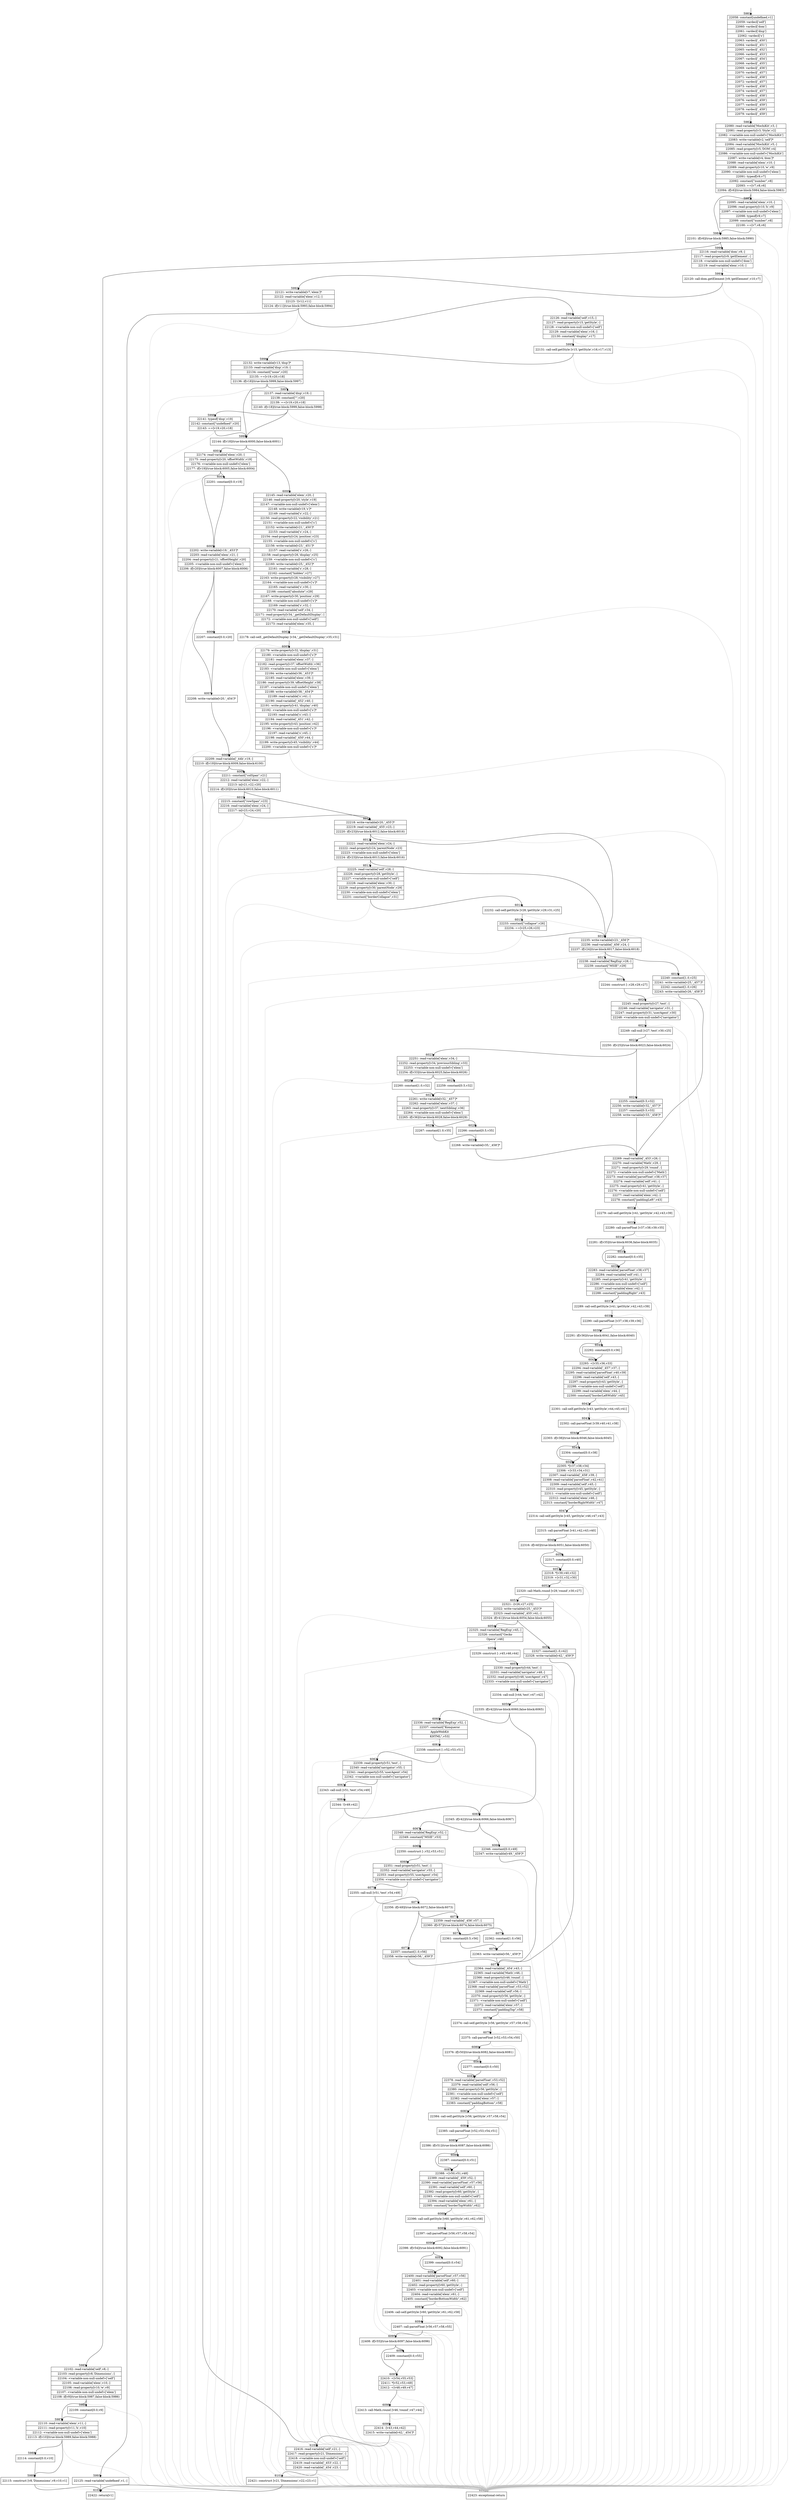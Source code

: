 digraph {
rankdir="TD"
BB_entry406[shape=none,label=""];
BB_entry406 -> BB5981 [tailport=s, headport=n, headlabel="    5981"]
BB5981 [shape=record label="{22058: constant[undefined,v1]|22059: vardecl['self']|22060: vardecl['dom']|22061: vardecl['disp']|22062: vardecl['s']|22063: vardecl['_450']|22064: vardecl['_451']|22065: vardecl['_452']|22066: vardecl['_453']|22067: vardecl['_454']|22068: vardecl['_455']|22069: vardecl['_456']|22070: vardecl['_457']|22071: vardecl['_458']|22072: vardecl['_457']|22073: vardecl['_458']|22074: vardecl['_457']|22075: vardecl['_458']|22076: vardecl['_459']|22077: vardecl['_459']|22078: vardecl['_459']|22079: vardecl['_459']}" ] 
BB5981 -> BB5982 [tailport=s, headport=n, headlabel="      5982"]
BB5982 [shape=record label="{22080: read-variable['MochiKit',v3,-]|22081: read-property[v3,'Style',v2]|22082: \<variable-non-null-undef\>['MochiKit']|22083: write-variable[v2,'self']*|22084: read-variable['MochiKit',v5,-]|22085: read-property[v5,'DOM',v4]|22086: \<variable-non-null-undef\>['MochiKit']|22087: write-variable[v4,'dom']*|22088: read-variable['elem',v10,-]|22089: read-property[v10,'w',v9]|22090: \<variable-non-null-undef\>['elem']|22091: typeof[v9,v7]|22092: constant[\"number\",v8]|22093: ==[v7,v8,v6]|22094: if[v6](true-block:5984,false-block:5983)}" ] 
BB5982 -> BB5984 [tailport=s, headport=n, headlabel="      5984"]
BB5982 -> BB5983 [tailport=s, headport=n, headlabel="      5983"]
BB5982 -> BB6103 [tailport=s, headport=n, color=gray, headlabel="      6103"]
BB5983 [shape=record label="{22095: read-variable['elem',v10,-]|22096: read-property[v10,'h',v9]|22097: \<variable-non-null-undef\>['elem']|22098: typeof[v9,v7]|22099: constant[\"number\",v8]|22100: ==[v7,v8,v6]}" ] 
BB5983 -> BB5984 [tailport=s, headport=n]
BB5983 -> BB6103 [tailport=s, headport=n, color=gray]
BB5984 [shape=record label="{22101: if[v6](true-block:5985,false-block:5990)}" ] 
BB5984 -> BB5985 [tailport=s, headport=n, headlabel="      5985"]
BB5984 -> BB5990 [tailport=s, headport=n, headlabel="      5990"]
BB5985 [shape=record label="{22102: read-variable['self',v8,-]|22103: read-property[v8,'Dimensions',-]|22104: \<variable-non-null-undef\>['self']|22105: read-variable['elem',v10,-]|22106: read-property[v10,'w',v9]|22107: \<variable-non-null-undef\>['elem']|22108: if[v9](true-block:5987,false-block:5986)}" ] 
BB5985 -> BB5987 [tailport=s, headport=n, headlabel="      5987"]
BB5985 -> BB5986 [tailport=s, headport=n, headlabel="      5986"]
BB5985 -> BB6103 [tailport=s, headport=n, color=gray]
BB5986 [shape=record label="{22109: constant[0.0,v9]}" ] 
BB5986 -> BB5987 [tailport=s, headport=n]
BB5987 [shape=record label="{22110: read-variable['elem',v11,-]|22111: read-property[v11,'h',v10]|22112: \<variable-non-null-undef\>['elem']|22113: if[v10](true-block:5989,false-block:5988)}" ] 
BB5987 -> BB5989 [tailport=s, headport=n, headlabel="      5989"]
BB5987 -> BB5988 [tailport=s, headport=n, headlabel="      5988"]
BB5987 -> BB6103 [tailport=s, headport=n, color=gray]
BB5988 [shape=record label="{22114: constant[0.0,v10]}" ] 
BB5988 -> BB5989 [tailport=s, headport=n]
BB5989 [shape=record label="{22115: construct [v8,'Dimensions',v9,v10,v1]}" ] 
BB5989 -> BB6102 [tailport=s, headport=n, headlabel="      6102"]
BB5989 -> BB6103 [tailport=s, headport=n, color=gray]
BB5990 [shape=record label="{22116: read-variable['dom',v9,-]|22117: read-property[v9,'getElement',-]|22118: \<variable-non-null-undef\>['dom']|22119: read-variable['elem',v10,-]}" ] 
BB5990 -> BB5991 [tailport=s, headport=n, headlabel="      5991"]
BB5990 -> BB6103 [tailport=s, headport=n, color=gray]
BB5991 [shape=record label="{22120: call-dom.getElement [v9,'getElement',v10,v7]}" ] 
BB5991 -> BB5992 [tailport=s, headport=n, headlabel="      5992"]
BB5991 -> BB6103 [tailport=s, headport=n, color=gray]
BB5992 [shape=record label="{22121: write-variable[v7,'elem']*|22122: read-variable['elem',v12,-]|22123: ![v12,v11]|22124: if[v11](true-block:5993,false-block:5994)}" ] 
BB5992 -> BB5993 [tailport=s, headport=n, headlabel="      5993"]
BB5992 -> BB5994 [tailport=s, headport=n, headlabel="      5994"]
BB5992 -> BB6103 [tailport=s, headport=n, color=gray]
BB5993 [shape=record label="{22125: read-variable['undefined',v1,-]}" ] 
BB5993 -> BB6102 [tailport=s, headport=n]
BB5993 -> BB6103 [tailport=s, headport=n, color=gray]
BB5994 [shape=record label="{22126: read-variable['self',v15,-]|22127: read-property[v15,'getStyle',-]|22128: \<variable-non-null-undef\>['self']|22129: read-variable['elem',v16,-]|22130: constant[\"display\",v17]}" ] 
BB5994 -> BB5995 [tailport=s, headport=n, headlabel="      5995"]
BB5994 -> BB6103 [tailport=s, headport=n, color=gray]
BB5995 [shape=record label="{22131: call-self.getStyle [v15,'getStyle',v16,v17,v13]}" ] 
BB5995 -> BB5996 [tailport=s, headport=n, headlabel="      5996"]
BB5995 -> BB6103 [tailport=s, headport=n, color=gray]
BB5996 [shape=record label="{22132: write-variable[v13,'disp']*|22133: read-variable['disp',v19,-]|22134: constant[\"none\",v20]|22135: ==[v19,v20,v18]|22136: if[v18](true-block:5999,false-block:5997)}" ] 
BB5996 -> BB5999 [tailport=s, headport=n, headlabel="      5999"]
BB5996 -> BB5997 [tailport=s, headport=n, headlabel="      5997"]
BB5996 -> BB6103 [tailport=s, headport=n, color=gray]
BB5997 [shape=record label="{22137: read-variable['disp',v19,-]|22138: constant[\"\",v20]|22139: ==[v19,v20,v18]|22140: if[v18](true-block:5999,false-block:5998)}" ] 
BB5997 -> BB5999 [tailport=s, headport=n]
BB5997 -> BB5998 [tailport=s, headport=n, headlabel="      5998"]
BB5997 -> BB6103 [tailport=s, headport=n, color=gray]
BB5998 [shape=record label="{22141: typeof['disp',v19]|22142: constant[\"undefined\",v20]|22143: ==[v19,v20,v18]}" ] 
BB5998 -> BB5999 [tailport=s, headport=n]
BB5998 -> BB6103 [tailport=s, headport=n, color=gray]
BB5999 [shape=record label="{22144: if[v18](true-block:6000,false-block:6001)}" ] 
BB5999 -> BB6000 [tailport=s, headport=n, headlabel="      6000"]
BB5999 -> BB6001 [tailport=s, headport=n, headlabel="      6001"]
BB6000 [shape=record label="{22145: read-variable['elem',v20,-]|22146: read-property[v20,'style',v19]|22147: \<variable-non-null-undef\>['elem']|22148: write-variable[v19,'s']*|22149: read-variable['s',v22,-]|22150: read-property[v22,'visibility',v21]|22151: \<variable-non-null-undef\>['s']|22152: write-variable[v21,'_450']*|22153: read-variable['s',v24,-]|22154: read-property[v24,'position',v23]|22155: \<variable-non-null-undef\>['s']|22156: write-variable[v23,'_451']*|22157: read-variable['s',v26,-]|22158: read-property[v26,'display',v25]|22159: \<variable-non-null-undef\>['s']|22160: write-variable[v25,'_452']*|22161: read-variable['s',v28,-]|22162: constant[\"hidden\",v27]|22163: write-property[v28,'visibility',v27]|22164: \<variable-non-null-undef\>['s']*|22165: read-variable['s',v30,-]|22166: constant[\"absolute\",v29]|22167: write-property[v30,'position',v29]|22168: \<variable-non-null-undef\>['s']*|22169: read-variable['s',v32,-]|22170: read-variable['self',v34,-]|22171: read-property[v34,'_getDefaultDisplay',-]|22172: \<variable-non-null-undef\>['self']|22173: read-variable['elem',v35,-]}" ] 
BB6000 -> BB6002 [tailport=s, headport=n, headlabel="      6002"]
BB6000 -> BB6103 [tailport=s, headport=n, color=gray]
BB6001 [shape=record label="{22174: read-variable['elem',v20,-]|22175: read-property[v20,'offsetWidth',v19]|22176: \<variable-non-null-undef\>['elem']|22177: if[v19](true-block:6005,false-block:6004)}" ] 
BB6001 -> BB6005 [tailport=s, headport=n, headlabel="      6005"]
BB6001 -> BB6004 [tailport=s, headport=n, headlabel="      6004"]
BB6001 -> BB6103 [tailport=s, headport=n, color=gray]
BB6002 [shape=record label="{22178: call-self._getDefaultDisplay [v34,'_getDefaultDisplay',v35,v31]}" ] 
BB6002 -> BB6003 [tailport=s, headport=n, headlabel="      6003"]
BB6002 -> BB6103 [tailport=s, headport=n, color=gray]
BB6003 [shape=record label="{22179: write-property[v32,'display',v31]|22180: \<variable-non-null-undef\>['s']*|22181: read-variable['elem',v37,-]|22182: read-property[v37,'offsetWidth',v36]|22183: \<variable-non-null-undef\>['elem']|22184: write-variable[v36,'_453']*|22185: read-variable['elem',v39,-]|22186: read-property[v39,'offsetHeight',v38]|22187: \<variable-non-null-undef\>['elem']|22188: write-variable[v38,'_454']*|22189: read-variable['s',v41,-]|22190: read-variable['_452',v40,-]|22191: write-property[v41,'display',v40]|22192: \<variable-non-null-undef\>['s']*|22193: read-variable['s',v43,-]|22194: read-variable['_451',v42,-]|22195: write-property[v43,'position',v42]|22196: \<variable-non-null-undef\>['s']*|22197: read-variable['s',v45,-]|22198: read-variable['_450',v44,-]|22199: write-property[v45,'visibility',v44]|22200: \<variable-non-null-undef\>['s']*}" ] 
BB6003 -> BB6008 [tailport=s, headport=n, headlabel="      6008"]
BB6003 -> BB6103 [tailport=s, headport=n, color=gray]
BB6004 [shape=record label="{22201: constant[0.0,v19]}" ] 
BB6004 -> BB6005 [tailport=s, headport=n]
BB6005 [shape=record label="{22202: write-variable[v19,'_453']*|22203: read-variable['elem',v21,-]|22204: read-property[v21,'offsetHeight',v20]|22205: \<variable-non-null-undef\>['elem']|22206: if[v20](true-block:6007,false-block:6006)}" ] 
BB6005 -> BB6007 [tailport=s, headport=n, headlabel="      6007"]
BB6005 -> BB6006 [tailport=s, headport=n, headlabel="      6006"]
BB6005 -> BB6103 [tailport=s, headport=n, color=gray]
BB6006 [shape=record label="{22207: constant[0.0,v20]}" ] 
BB6006 -> BB6007 [tailport=s, headport=n]
BB6007 [shape=record label="{22208: write-variable[v20,'_454']*}" ] 
BB6007 -> BB6008 [tailport=s, headport=n]
BB6008 [shape=record label="{22209: read-variable['_44b',v19,-]|22210: if[v19](true-block:6009,false-block:6100)}" ] 
BB6008 -> BB6009 [tailport=s, headport=n, headlabel="      6009"]
BB6008 -> BB6100 [tailport=s, headport=n, headlabel="      6100"]
BB6008 -> BB6103 [tailport=s, headport=n, color=gray]
BB6009 [shape=record label="{22211: constant[\"colSpan\",v21]|22212: read-variable['elem',v22,-]|22213: in[v21,v22,v20]|22214: if[v20](true-block:6010,false-block:6011)}" ] 
BB6009 -> BB6011 [tailport=s, headport=n, headlabel="      6011"]
BB6009 -> BB6010 [tailport=s, headport=n, headlabel="      6010"]
BB6009 -> BB6103 [tailport=s, headport=n, color=gray]
BB6010 [shape=record label="{22215: constant[\"rowSpan\",v23]|22216: read-variable['elem',v24,-]|22217: in[v23,v24,v20]}" ] 
BB6010 -> BB6011 [tailport=s, headport=n]
BB6010 -> BB6103 [tailport=s, headport=n, color=gray]
BB6011 [shape=record label="{22218: write-variable[v20,'_455']*|22219: read-variable['_455',v23,-]|22220: if[v23](true-block:6012,false-block:6016)}" ] 
BB6011 -> BB6016 [tailport=s, headport=n, headlabel="      6016"]
BB6011 -> BB6012 [tailport=s, headport=n, headlabel="      6012"]
BB6011 -> BB6103 [tailport=s, headport=n, color=gray]
BB6012 [shape=record label="{22221: read-variable['elem',v24,-]|22222: read-property[v24,'parentNode',v23]|22223: \<variable-non-null-undef\>['elem']|22224: if[v23](true-block:6013,false-block:6016)}" ] 
BB6012 -> BB6016 [tailport=s, headport=n]
BB6012 -> BB6013 [tailport=s, headport=n, headlabel="      6013"]
BB6012 -> BB6103 [tailport=s, headport=n, color=gray]
BB6013 [shape=record label="{22225: read-variable['self',v28,-]|22226: read-property[v28,'getStyle',-]|22227: \<variable-non-null-undef\>['self']|22228: read-variable['elem',v30,-]|22229: read-property[v30,'parentNode',v29]|22230: \<variable-non-null-undef\>['elem']|22231: constant[\"borderCollapse\",v31]}" ] 
BB6013 -> BB6014 [tailport=s, headport=n, headlabel="      6014"]
BB6013 -> BB6103 [tailport=s, headport=n, color=gray]
BB6014 [shape=record label="{22232: call-self.getStyle [v28,'getStyle',v29,v31,v25]}" ] 
BB6014 -> BB6015 [tailport=s, headport=n, headlabel="      6015"]
BB6014 -> BB6103 [tailport=s, headport=n, color=gray]
BB6015 [shape=record label="{22233: constant[\"collapse\",v26]|22234: ==[v25,v26,v23]}" ] 
BB6015 -> BB6016 [tailport=s, headport=n]
BB6015 -> BB6103 [tailport=s, headport=n, color=gray]
BB6016 [shape=record label="{22235: write-variable[v23,'_456']*|22236: read-variable['_456',v24,-]|22237: if[v24](true-block:6017,false-block:6018)}" ] 
BB6016 -> BB6017 [tailport=s, headport=n, headlabel="      6017"]
BB6016 -> BB6018 [tailport=s, headport=n, headlabel="      6018"]
BB6016 -> BB6103 [tailport=s, headport=n, color=gray]
BB6017 [shape=record label="{22238: read-variable['RegExp',v28,-]|22239: constant[\"MSIE\",v29]}" ] 
BB6017 -> BB6019 [tailport=s, headport=n, headlabel="      6019"]
BB6017 -> BB6103 [tailport=s, headport=n, color=gray]
BB6018 [shape=record label="{22240: constant[1.0,v25]|22241: write-variable[v25,'_457']*|22242: constant[1.0,v26]|22243: write-variable[v26,'_458']*}" ] 
BB6018 -> BB6031 [tailport=s, headport=n, headlabel="      6031"]
BB6019 [shape=record label="{22244: construct [-,v28,v29,v27]}" ] 
BB6019 -> BB6020 [tailport=s, headport=n, headlabel="      6020"]
BB6019 -> BB6103 [tailport=s, headport=n, color=gray]
BB6020 [shape=record label="{22245: read-property[v27,'test',-]|22246: read-variable['navigator',v31,-]|22247: read-property[v31,'userAgent',v30]|22248: \<variable-non-null-undef\>['navigator']}" ] 
BB6020 -> BB6021 [tailport=s, headport=n, headlabel="      6021"]
BB6020 -> BB6103 [tailport=s, headport=n, color=gray]
BB6021 [shape=record label="{22249: call-null [v27,'test',v30,v25]}" ] 
BB6021 -> BB6022 [tailport=s, headport=n, headlabel="      6022"]
BB6021 -> BB6103 [tailport=s, headport=n, color=gray]
BB6022 [shape=record label="{22250: if[v25](true-block:6023,false-block:6024)}" ] 
BB6022 -> BB6023 [tailport=s, headport=n, headlabel="      6023"]
BB6022 -> BB6024 [tailport=s, headport=n, headlabel="      6024"]
BB6023 [shape=record label="{22251: read-variable['elem',v34,-]|22252: read-property[v34,'previousSibling',v33]|22253: \<variable-non-null-undef\>['elem']|22254: if[v33](true-block:6025,false-block:6026)}" ] 
BB6023 -> BB6025 [tailport=s, headport=n, headlabel="      6025"]
BB6023 -> BB6026 [tailport=s, headport=n, headlabel="      6026"]
BB6023 -> BB6103 [tailport=s, headport=n, color=gray]
BB6024 [shape=record label="{22255: constant[0.5,v32]|22256: write-variable[v32,'_457']*|22257: constant[0.5,v33]|22258: write-variable[v33,'_458']*}" ] 
BB6024 -> BB6031 [tailport=s, headport=n]
BB6025 [shape=record label="{22259: constant[0.5,v32]}" ] 
BB6025 -> BB6027 [tailport=s, headport=n, headlabel="      6027"]
BB6026 [shape=record label="{22260: constant[1.0,v32]}" ] 
BB6026 -> BB6027 [tailport=s, headport=n]
BB6027 [shape=record label="{22261: write-variable[v32,'_457']*|22262: read-variable['elem',v37,-]|22263: read-property[v37,'nextSibling',v36]|22264: \<variable-non-null-undef\>['elem']|22265: if[v36](true-block:6028,false-block:6029)}" ] 
BB6027 -> BB6028 [tailport=s, headport=n, headlabel="      6028"]
BB6027 -> BB6029 [tailport=s, headport=n, headlabel="      6029"]
BB6027 -> BB6103 [tailport=s, headport=n, color=gray]
BB6028 [shape=record label="{22266: constant[0.5,v35]}" ] 
BB6028 -> BB6030 [tailport=s, headport=n, headlabel="      6030"]
BB6029 [shape=record label="{22267: constant[1.0,v35]}" ] 
BB6029 -> BB6030 [tailport=s, headport=n]
BB6030 [shape=record label="{22268: write-variable[v35,'_458']*}" ] 
BB6030 -> BB6031 [tailport=s, headport=n]
BB6031 [shape=record label="{22269: read-variable['_453',v26,-]|22270: read-variable['Math',v29,-]|22271: read-property[v29,'round',-]|22272: \<variable-non-null-undef\>['Math']|22273: read-variable['parseFloat',v38,v37]|22274: read-variable['self',v41,-]|22275: read-property[v41,'getStyle',-]|22276: \<variable-non-null-undef\>['self']|22277: read-variable['elem',v42,-]|22278: constant[\"paddingLeft\",v43]}" ] 
BB6031 -> BB6032 [tailport=s, headport=n, headlabel="      6032"]
BB6031 -> BB6103 [tailport=s, headport=n, color=gray]
BB6032 [shape=record label="{22279: call-self.getStyle [v41,'getStyle',v42,v43,v39]}" ] 
BB6032 -> BB6033 [tailport=s, headport=n, headlabel="      6033"]
BB6032 -> BB6103 [tailport=s, headport=n, color=gray]
BB6033 [shape=record label="{22280: call-parseFloat [v37,v38,v39,v35]}" ] 
BB6033 -> BB6034 [tailport=s, headport=n, headlabel="      6034"]
BB6033 -> BB6103 [tailport=s, headport=n, color=gray]
BB6034 [shape=record label="{22281: if[v35](true-block:6036,false-block:6035)}" ] 
BB6034 -> BB6036 [tailport=s, headport=n, headlabel="      6036"]
BB6034 -> BB6035 [tailport=s, headport=n, headlabel="      6035"]
BB6035 [shape=record label="{22282: constant[0.0,v35]}" ] 
BB6035 -> BB6036 [tailport=s, headport=n]
BB6036 [shape=record label="{22283: read-variable['parseFloat',v38,v37]|22284: read-variable['self',v41,-]|22285: read-property[v41,'getStyle',-]|22286: \<variable-non-null-undef\>['self']|22287: read-variable['elem',v42,-]|22288: constant[\"paddingRight\",v43]}" ] 
BB6036 -> BB6037 [tailport=s, headport=n, headlabel="      6037"]
BB6036 -> BB6103 [tailport=s, headport=n, color=gray]
BB6037 [shape=record label="{22289: call-self.getStyle [v41,'getStyle',v42,v43,v39]}" ] 
BB6037 -> BB6038 [tailport=s, headport=n, headlabel="      6038"]
BB6037 -> BB6103 [tailport=s, headport=n, color=gray]
BB6038 [shape=record label="{22290: call-parseFloat [v37,v38,v39,v36]}" ] 
BB6038 -> BB6039 [tailport=s, headport=n, headlabel="      6039"]
BB6038 -> BB6103 [tailport=s, headport=n, color=gray]
BB6039 [shape=record label="{22291: if[v36](true-block:6041,false-block:6040)}" ] 
BB6039 -> BB6041 [tailport=s, headport=n, headlabel="      6041"]
BB6039 -> BB6040 [tailport=s, headport=n, headlabel="      6040"]
BB6040 [shape=record label="{22292: constant[0.0,v36]}" ] 
BB6040 -> BB6041 [tailport=s, headport=n]
BB6041 [shape=record label="{22293: +[v35,v36,v33]|22294: read-variable['_457',v37,-]|22295: read-variable['parseFloat',v40,v39]|22296: read-variable['self',v43,-]|22297: read-property[v43,'getStyle',-]|22298: \<variable-non-null-undef\>['self']|22299: read-variable['elem',v44,-]|22300: constant[\"borderLeftWidth\",v45]}" ] 
BB6041 -> BB6042 [tailport=s, headport=n, headlabel="      6042"]
BB6041 -> BB6103 [tailport=s, headport=n, color=gray]
BB6042 [shape=record label="{22301: call-self.getStyle [v43,'getStyle',v44,v45,v41]}" ] 
BB6042 -> BB6043 [tailport=s, headport=n, headlabel="      6043"]
BB6042 -> BB6103 [tailport=s, headport=n, color=gray]
BB6043 [shape=record label="{22302: call-parseFloat [v39,v40,v41,v38]}" ] 
BB6043 -> BB6044 [tailport=s, headport=n, headlabel="      6044"]
BB6043 -> BB6103 [tailport=s, headport=n, color=gray]
BB6044 [shape=record label="{22303: if[v38](true-block:6046,false-block:6045)}" ] 
BB6044 -> BB6046 [tailport=s, headport=n, headlabel="      6046"]
BB6044 -> BB6045 [tailport=s, headport=n, headlabel="      6045"]
BB6045 [shape=record label="{22304: constant[0.0,v38]}" ] 
BB6045 -> BB6046 [tailport=s, headport=n]
BB6046 [shape=record label="{22305: *[v37,v38,v34]|22306: +[v33,v34,v31]|22307: read-variable['_458',v39,-]|22308: read-variable['parseFloat',v42,v41]|22309: read-variable['self',v45,-]|22310: read-property[v45,'getStyle',-]|22311: \<variable-non-null-undef\>['self']|22312: read-variable['elem',v46,-]|22313: constant[\"borderRightWidth\",v47]}" ] 
BB6046 -> BB6047 [tailport=s, headport=n, headlabel="      6047"]
BB6046 -> BB6103 [tailport=s, headport=n, color=gray]
BB6047 [shape=record label="{22314: call-self.getStyle [v45,'getStyle',v46,v47,v43]}" ] 
BB6047 -> BB6048 [tailport=s, headport=n, headlabel="      6048"]
BB6047 -> BB6103 [tailport=s, headport=n, color=gray]
BB6048 [shape=record label="{22315: call-parseFloat [v41,v42,v43,v40]}" ] 
BB6048 -> BB6049 [tailport=s, headport=n, headlabel="      6049"]
BB6048 -> BB6103 [tailport=s, headport=n, color=gray]
BB6049 [shape=record label="{22316: if[v40](true-block:6051,false-block:6050)}" ] 
BB6049 -> BB6051 [tailport=s, headport=n, headlabel="      6051"]
BB6049 -> BB6050 [tailport=s, headport=n, headlabel="      6050"]
BB6050 [shape=record label="{22317: constant[0.0,v40]}" ] 
BB6050 -> BB6051 [tailport=s, headport=n]
BB6051 [shape=record label="{22318: *[v39,v40,v32]|22319: +[v31,v32,v30]}" ] 
BB6051 -> BB6052 [tailport=s, headport=n, headlabel="      6052"]
BB6051 -> BB6103 [tailport=s, headport=n, color=gray]
BB6052 [shape=record label="{22320: call-Math.round [v29,'round',v30,v27]}" ] 
BB6052 -> BB6053 [tailport=s, headport=n, headlabel="      6053"]
BB6052 -> BB6103 [tailport=s, headport=n, color=gray]
BB6053 [shape=record label="{22321: -[v26,v27,v25]|22322: write-variable[v25,'_453']*|22323: read-variable['_455',v41,-]|22324: if[v41](true-block:6054,false-block:6055)}" ] 
BB6053 -> BB6054 [tailport=s, headport=n, headlabel="      6054"]
BB6053 -> BB6055 [tailport=s, headport=n, headlabel="      6055"]
BB6053 -> BB6103 [tailport=s, headport=n, color=gray]
BB6054 [shape=record label="{22325: read-variable['RegExp',v45,-]|22326: constant[\"Gecko|Opera\",v46]}" ] 
BB6054 -> BB6056 [tailport=s, headport=n, headlabel="      6056"]
BB6054 -> BB6103 [tailport=s, headport=n, color=gray]
BB6055 [shape=record label="{22327: constant[1.0,v42]|22328: write-variable[v42,'_459']*}" ] 
BB6055 -> BB6077 [tailport=s, headport=n, headlabel="      6077"]
BB6056 [shape=record label="{22329: construct [-,v45,v46,v44]}" ] 
BB6056 -> BB6057 [tailport=s, headport=n, headlabel="      6057"]
BB6056 -> BB6103 [tailport=s, headport=n, color=gray]
BB6057 [shape=record label="{22330: read-property[v44,'test',-]|22331: read-variable['navigator',v48,-]|22332: read-property[v48,'userAgent',v47]|22333: \<variable-non-null-undef\>['navigator']}" ] 
BB6057 -> BB6058 [tailport=s, headport=n, headlabel="      6058"]
BB6057 -> BB6103 [tailport=s, headport=n, color=gray]
BB6058 [shape=record label="{22334: call-null [v44,'test',v47,v42]}" ] 
BB6058 -> BB6059 [tailport=s, headport=n, headlabel="      6059"]
BB6058 -> BB6103 [tailport=s, headport=n, color=gray]
BB6059 [shape=record label="{22335: if[v42](true-block:6060,false-block:6065)}" ] 
BB6059 -> BB6065 [tailport=s, headport=n, headlabel="      6065"]
BB6059 -> BB6060 [tailport=s, headport=n, headlabel="      6060"]
BB6060 [shape=record label="{22336: read-variable['RegExp',v52,-]|22337: constant[\"Konqueror|AppleWebKit|KHTML\",v53]}" ] 
BB6060 -> BB6061 [tailport=s, headport=n, headlabel="      6061"]
BB6060 -> BB6103 [tailport=s, headport=n, color=gray]
BB6061 [shape=record label="{22338: construct [-,v52,v53,v51]}" ] 
BB6061 -> BB6062 [tailport=s, headport=n, headlabel="      6062"]
BB6061 -> BB6103 [tailport=s, headport=n, color=gray]
BB6062 [shape=record label="{22339: read-property[v51,'test',-]|22340: read-variable['navigator',v55,-]|22341: read-property[v55,'userAgent',v54]|22342: \<variable-non-null-undef\>['navigator']}" ] 
BB6062 -> BB6063 [tailport=s, headport=n, headlabel="      6063"]
BB6062 -> BB6103 [tailport=s, headport=n, color=gray]
BB6063 [shape=record label="{22343: call-null [v51,'test',v54,v49]}" ] 
BB6063 -> BB6064 [tailport=s, headport=n, headlabel="      6064"]
BB6063 -> BB6103 [tailport=s, headport=n, color=gray]
BB6064 [shape=record label="{22344: ![v49,v42]}" ] 
BB6064 -> BB6065 [tailport=s, headport=n]
BB6064 -> BB6103 [tailport=s, headport=n, color=gray]
BB6065 [shape=record label="{22345: if[v42](true-block:6066,false-block:6067)}" ] 
BB6065 -> BB6066 [tailport=s, headport=n, headlabel="      6066"]
BB6065 -> BB6067 [tailport=s, headport=n, headlabel="      6067"]
BB6066 [shape=record label="{22346: constant[0.0,v49]|22347: write-variable[v49,'_459']*}" ] 
BB6066 -> BB6077 [tailport=s, headport=n]
BB6067 [shape=record label="{22348: read-variable['RegExp',v52,-]|22349: constant[\"MSIE\",v53]}" ] 
BB6067 -> BB6068 [tailport=s, headport=n, headlabel="      6068"]
BB6067 -> BB6103 [tailport=s, headport=n, color=gray]
BB6068 [shape=record label="{22350: construct [-,v52,v53,v51]}" ] 
BB6068 -> BB6069 [tailport=s, headport=n, headlabel="      6069"]
BB6068 -> BB6103 [tailport=s, headport=n, color=gray]
BB6069 [shape=record label="{22351: read-property[v51,'test',-]|22352: read-variable['navigator',v55,-]|22353: read-property[v55,'userAgent',v54]|22354: \<variable-non-null-undef\>['navigator']}" ] 
BB6069 -> BB6070 [tailport=s, headport=n, headlabel="      6070"]
BB6069 -> BB6103 [tailport=s, headport=n, color=gray]
BB6070 [shape=record label="{22355: call-null [v51,'test',v54,v49]}" ] 
BB6070 -> BB6071 [tailport=s, headport=n, headlabel="      6071"]
BB6070 -> BB6103 [tailport=s, headport=n, color=gray]
BB6071 [shape=record label="{22356: if[v49](true-block:6072,false-block:6073)}" ] 
BB6071 -> BB6072 [tailport=s, headport=n, headlabel="      6072"]
BB6071 -> BB6073 [tailport=s, headport=n, headlabel="      6073"]
BB6072 [shape=record label="{22357: constant[1.0,v56]|22358: write-variable[v56,'_459']*}" ] 
BB6072 -> BB6077 [tailport=s, headport=n]
BB6073 [shape=record label="{22359: read-variable['_456',v57,-]|22360: if[v57](true-block:6074,false-block:6075)}" ] 
BB6073 -> BB6074 [tailport=s, headport=n, headlabel="      6074"]
BB6073 -> BB6075 [tailport=s, headport=n, headlabel="      6075"]
BB6073 -> BB6103 [tailport=s, headport=n, color=gray]
BB6074 [shape=record label="{22361: constant[0.5,v56]}" ] 
BB6074 -> BB6076 [tailport=s, headport=n, headlabel="      6076"]
BB6075 [shape=record label="{22362: constant[1.0,v56]}" ] 
BB6075 -> BB6076 [tailport=s, headport=n]
BB6076 [shape=record label="{22363: write-variable[v56,'_459']*}" ] 
BB6076 -> BB6077 [tailport=s, headport=n]
BB6077 [shape=record label="{22364: read-variable['_454',v43,-]|22365: read-variable['Math',v46,-]|22366: read-property[v46,'round',-]|22367: \<variable-non-null-undef\>['Math']|22368: read-variable['parseFloat',v53,v52]|22369: read-variable['self',v56,-]|22370: read-property[v56,'getStyle',-]|22371: \<variable-non-null-undef\>['self']|22372: read-variable['elem',v57,-]|22373: constant[\"paddingTop\",v58]}" ] 
BB6077 -> BB6078 [tailport=s, headport=n, headlabel="      6078"]
BB6077 -> BB6103 [tailport=s, headport=n, color=gray]
BB6078 [shape=record label="{22374: call-self.getStyle [v56,'getStyle',v57,v58,v54]}" ] 
BB6078 -> BB6079 [tailport=s, headport=n, headlabel="      6079"]
BB6078 -> BB6103 [tailport=s, headport=n, color=gray]
BB6079 [shape=record label="{22375: call-parseFloat [v52,v53,v54,v50]}" ] 
BB6079 -> BB6080 [tailport=s, headport=n, headlabel="      6080"]
BB6079 -> BB6103 [tailport=s, headport=n, color=gray]
BB6080 [shape=record label="{22376: if[v50](true-block:6082,false-block:6081)}" ] 
BB6080 -> BB6082 [tailport=s, headport=n, headlabel="      6082"]
BB6080 -> BB6081 [tailport=s, headport=n, headlabel="      6081"]
BB6081 [shape=record label="{22377: constant[0.0,v50]}" ] 
BB6081 -> BB6082 [tailport=s, headport=n]
BB6082 [shape=record label="{22378: read-variable['parseFloat',v53,v52]|22379: read-variable['self',v56,-]|22380: read-property[v56,'getStyle',-]|22381: \<variable-non-null-undef\>['self']|22382: read-variable['elem',v57,-]|22383: constant[\"paddingBottom\",v58]}" ] 
BB6082 -> BB6083 [tailport=s, headport=n, headlabel="      6083"]
BB6082 -> BB6103 [tailport=s, headport=n, color=gray]
BB6083 [shape=record label="{22384: call-self.getStyle [v56,'getStyle',v57,v58,v54]}" ] 
BB6083 -> BB6084 [tailport=s, headport=n, headlabel="      6084"]
BB6083 -> BB6103 [tailport=s, headport=n, color=gray]
BB6084 [shape=record label="{22385: call-parseFloat [v52,v53,v54,v51]}" ] 
BB6084 -> BB6085 [tailport=s, headport=n, headlabel="      6085"]
BB6084 -> BB6103 [tailport=s, headport=n, color=gray]
BB6085 [shape=record label="{22386: if[v51](true-block:6087,false-block:6086)}" ] 
BB6085 -> BB6087 [tailport=s, headport=n, headlabel="      6087"]
BB6085 -> BB6086 [tailport=s, headport=n, headlabel="      6086"]
BB6086 [shape=record label="{22387: constant[0.0,v51]}" ] 
BB6086 -> BB6087 [tailport=s, headport=n]
BB6087 [shape=record label="{22388: +[v50,v51,v48]|22389: read-variable['_459',v52,-]|22390: read-variable['parseFloat',v57,v56]|22391: read-variable['self',v60,-]|22392: read-property[v60,'getStyle',-]|22393: \<variable-non-null-undef\>['self']|22394: read-variable['elem',v61,-]|22395: constant[\"borderTopWidth\",v62]}" ] 
BB6087 -> BB6088 [tailport=s, headport=n, headlabel="      6088"]
BB6087 -> BB6103 [tailport=s, headport=n, color=gray]
BB6088 [shape=record label="{22396: call-self.getStyle [v60,'getStyle',v61,v62,v58]}" ] 
BB6088 -> BB6089 [tailport=s, headport=n, headlabel="      6089"]
BB6088 -> BB6103 [tailport=s, headport=n, color=gray]
BB6089 [shape=record label="{22397: call-parseFloat [v56,v57,v58,v54]}" ] 
BB6089 -> BB6090 [tailport=s, headport=n, headlabel="      6090"]
BB6089 -> BB6103 [tailport=s, headport=n, color=gray]
BB6090 [shape=record label="{22398: if[v54](true-block:6092,false-block:6091)}" ] 
BB6090 -> BB6092 [tailport=s, headport=n, headlabel="      6092"]
BB6090 -> BB6091 [tailport=s, headport=n, headlabel="      6091"]
BB6091 [shape=record label="{22399: constant[0.0,v54]}" ] 
BB6091 -> BB6092 [tailport=s, headport=n]
BB6092 [shape=record label="{22400: read-variable['parseFloat',v57,v56]|22401: read-variable['self',v60,-]|22402: read-property[v60,'getStyle',-]|22403: \<variable-non-null-undef\>['self']|22404: read-variable['elem',v61,-]|22405: constant[\"borderBottomWidth\",v62]}" ] 
BB6092 -> BB6093 [tailport=s, headport=n, headlabel="      6093"]
BB6092 -> BB6103 [tailport=s, headport=n, color=gray]
BB6093 [shape=record label="{22406: call-self.getStyle [v60,'getStyle',v61,v62,v58]}" ] 
BB6093 -> BB6094 [tailport=s, headport=n, headlabel="      6094"]
BB6093 -> BB6103 [tailport=s, headport=n, color=gray]
BB6094 [shape=record label="{22407: call-parseFloat [v56,v57,v58,v55]}" ] 
BB6094 -> BB6095 [tailport=s, headport=n, headlabel="      6095"]
BB6094 -> BB6103 [tailport=s, headport=n, color=gray]
BB6095 [shape=record label="{22408: if[v55](true-block:6097,false-block:6096)}" ] 
BB6095 -> BB6097 [tailport=s, headport=n, headlabel="      6097"]
BB6095 -> BB6096 [tailport=s, headport=n, headlabel="      6096"]
BB6096 [shape=record label="{22409: constant[0.0,v55]}" ] 
BB6096 -> BB6097 [tailport=s, headport=n]
BB6097 [shape=record label="{22410: +[v54,v55,v53]|22411: *[v52,v53,v49]|22412: +[v48,v49,v47]}" ] 
BB6097 -> BB6098 [tailport=s, headport=n, headlabel="      6098"]
BB6097 -> BB6103 [tailport=s, headport=n, color=gray]
BB6098 [shape=record label="{22413: call-Math.round [v46,'round',v47,v44]}" ] 
BB6098 -> BB6099 [tailport=s, headport=n, headlabel="      6099"]
BB6098 -> BB6103 [tailport=s, headport=n, color=gray]
BB6099 [shape=record label="{22414: -[v43,v44,v42]|22415: write-variable[v42,'_454']*}" ] 
BB6099 -> BB6100 [tailport=s, headport=n]
BB6099 -> BB6103 [tailport=s, headport=n, color=gray]
BB6100 [shape=record label="{22416: read-variable['self',v21,-]|22417: read-property[v21,'Dimensions',-]|22418: \<variable-non-null-undef\>['self']|22419: read-variable['_453',v22,-]|22420: read-variable['_454',v23,-]}" ] 
BB6100 -> BB6101 [tailport=s, headport=n, headlabel="      6101"]
BB6100 -> BB6103 [tailport=s, headport=n, color=gray]
BB6101 [shape=record label="{22421: construct [v21,'Dimensions',v22,v23,v1]}" ] 
BB6101 -> BB6102 [tailport=s, headport=n]
BB6101 -> BB6103 [tailport=s, headport=n, color=gray]
BB6102 [shape=record label="{22422: return[v1]}" ] 
BB6103 [shape=record label="{22423: exceptional-return}" ] 
//#$~ 4252
}
